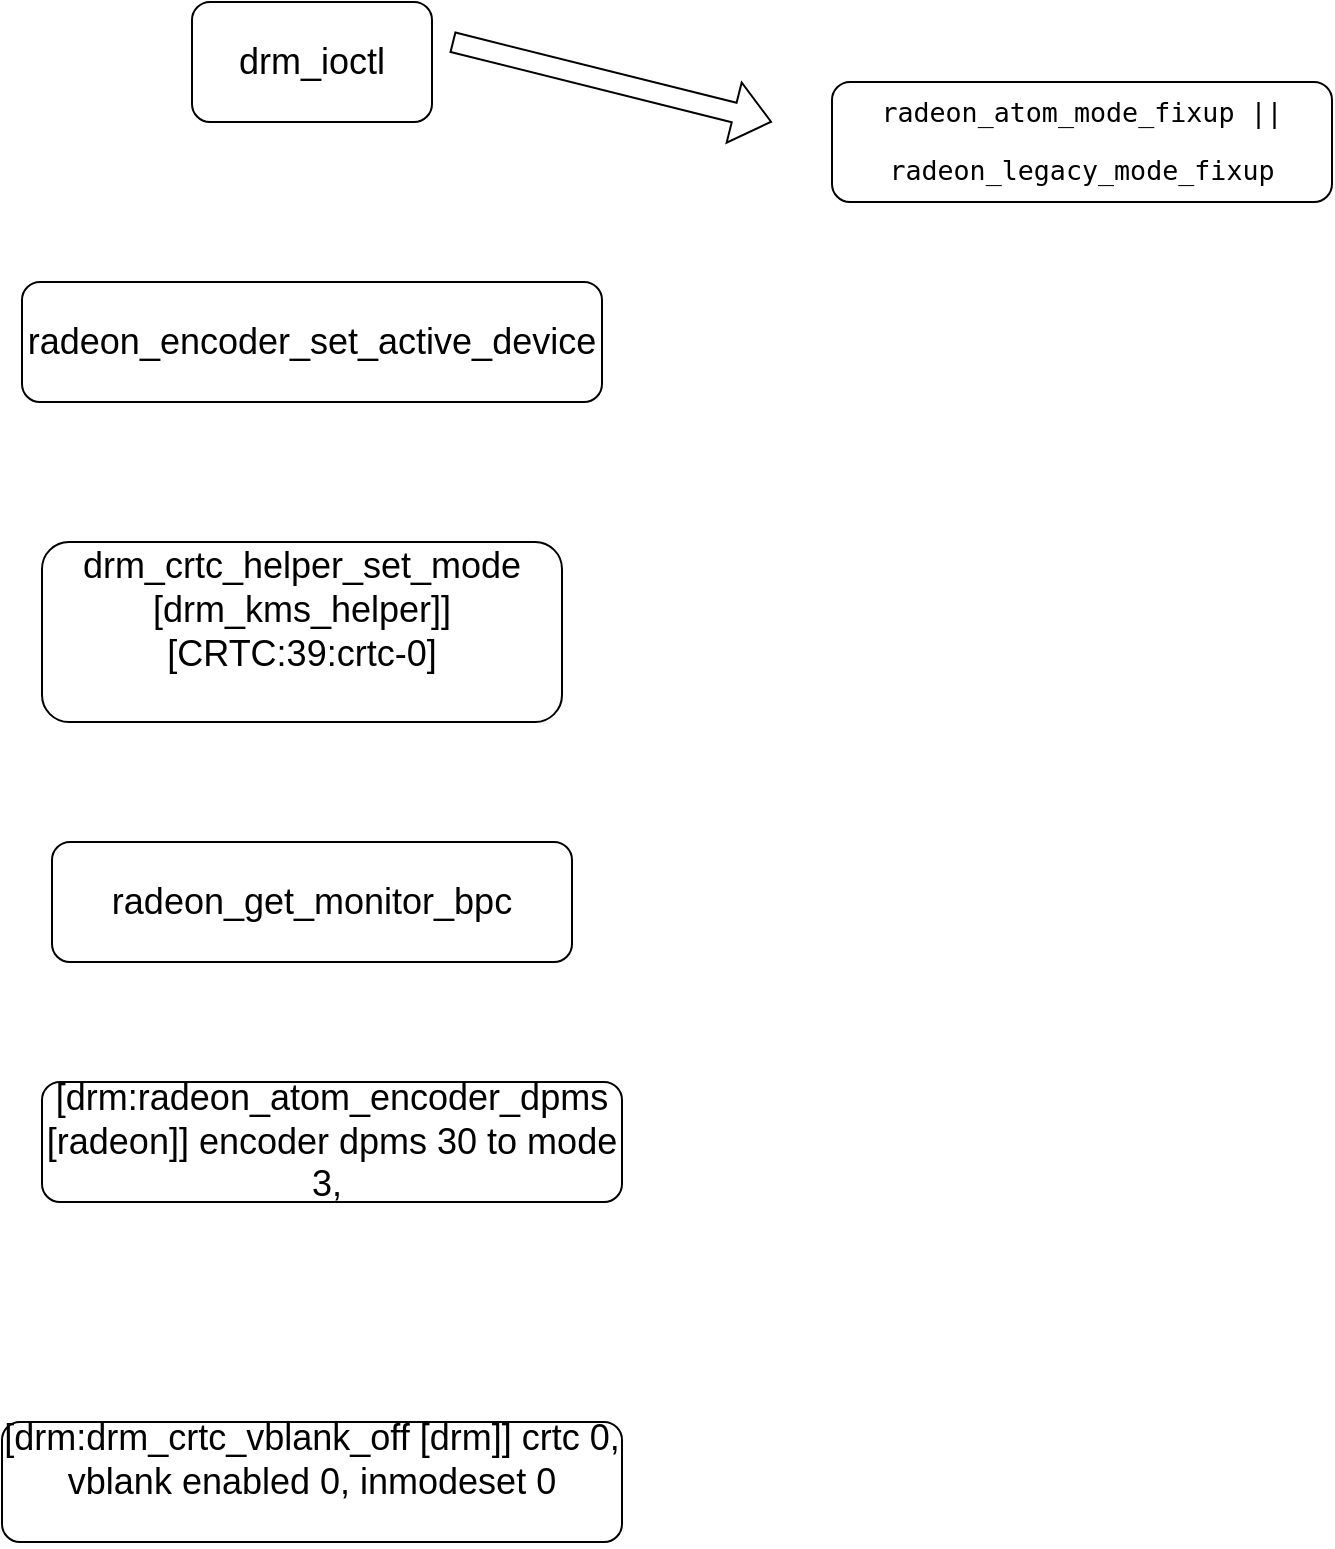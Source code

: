 <mxfile version="15.6.6" type="github">
  <diagram id="AM0HCoSupyYwshGD3Rph" name="Page-1">
    <mxGraphModel dx="1382" dy="761" grid="1" gridSize="10" guides="1" tooltips="1" connect="1" arrows="1" fold="1" page="1" pageScale="1" pageWidth="827" pageHeight="1169" math="0" shadow="0">
      <root>
        <mxCell id="0" />
        <mxCell id="1" parent="0" />
        <mxCell id="6ycGAx9qy3iNxIzKx5UR-2" value="&lt;span style=&quot;text-align: left&quot;&gt;&lt;font style=&quot;font-size: 18px&quot;&gt;drm_ioctl&lt;/font&gt;&lt;/span&gt;" style="rounded=1;whiteSpace=wrap;html=1;fontColor=default;fillColor=default;strokeColor=default;" vertex="1" parent="1">
          <mxGeometry x="170" y="90" width="120" height="60" as="geometry" />
        </mxCell>
        <mxCell id="6ycGAx9qy3iNxIzKx5UR-3" value="radeon_encoder_set_active_device" style="rounded=1;whiteSpace=wrap;html=1;fontSize=18;fontColor=default;strokeColor=default;fillColor=default;" vertex="1" parent="1">
          <mxGeometry x="85" y="230" width="290" height="60" as="geometry" />
        </mxCell>
        <mxCell id="6ycGAx9qy3iNxIzKx5UR-5" value="&lt;div&gt;drm_crtc_helper_set_mode [drm_kms_helper]] [CRTC:39:crtc-0]&lt;/div&gt;&lt;div&gt;&lt;br&gt;&lt;/div&gt;" style="rounded=1;whiteSpace=wrap;html=1;fontSize=18;fontColor=default;strokeColor=default;fillColor=default;" vertex="1" parent="1">
          <mxGeometry x="95" y="360" width="260" height="90" as="geometry" />
        </mxCell>
        <mxCell id="6ycGAx9qy3iNxIzKx5UR-6" value="radeon_get_monitor_bpc" style="rounded=1;whiteSpace=wrap;html=1;fontSize=18;fontColor=default;strokeColor=default;fillColor=default;" vertex="1" parent="1">
          <mxGeometry x="100" y="510" width="260" height="60" as="geometry" />
        </mxCell>
        <mxCell id="6ycGAx9qy3iNxIzKx5UR-7" value="[drm:radeon_atom_encoder_dpms [radeon]] encoder dpms 30 to mode 3,&amp;nbsp;" style="rounded=1;whiteSpace=wrap;html=1;fontSize=18;fontColor=default;strokeColor=default;fillColor=default;" vertex="1" parent="1">
          <mxGeometry x="95" y="630" width="290" height="60" as="geometry" />
        </mxCell>
        <mxCell id="6ycGAx9qy3iNxIzKx5UR-8" value="&lt;div&gt;[drm:drm_crtc_vblank_off [drm]] crtc 0, vblank enabled 0, inmodeset 0&lt;/div&gt;&lt;div&gt;&lt;br&gt;&lt;/div&gt;" style="rounded=1;whiteSpace=wrap;html=1;fontSize=18;fontColor=default;strokeColor=default;fillColor=default;" vertex="1" parent="1">
          <mxGeometry x="75" y="800" width="310" height="60" as="geometry" />
        </mxCell>
        <mxCell id="6ycGAx9qy3iNxIzKx5UR-9" value="&lt;p style=&quot;font-family: monospace , &amp;quot;courier&amp;quot; ; font-size: 10pt&quot;&gt;&lt;span&gt;radeon_atom_mode_fixup ||&lt;/span&gt;&lt;/p&gt;&lt;p style=&quot;font-family: monospace , &amp;quot;courier&amp;quot; ; font-size: 10pt&quot;&gt;&lt;span style=&quot;&quot;&gt;radeon_legacy_mode_fixup&lt;/span&gt;&lt;/p&gt;" style="rounded=1;whiteSpace=wrap;html=1;fontSize=18;fontColor=default;strokeColor=default;fillColor=default;" vertex="1" parent="1">
          <mxGeometry x="490" y="130" width="250" height="60" as="geometry" />
        </mxCell>
        <mxCell id="6ycGAx9qy3iNxIzKx5UR-10" value="" style="shape=flexArrow;endArrow=classic;html=1;rounded=0;fontSize=18;fontColor=default;strokeColor=default;labelBackgroundColor=default;" edge="1" parent="1">
          <mxGeometry width="50" height="50" relative="1" as="geometry">
            <mxPoint x="300" y="110" as="sourcePoint" />
            <mxPoint x="460" y="150" as="targetPoint" />
          </mxGeometry>
        </mxCell>
      </root>
    </mxGraphModel>
  </diagram>
</mxfile>
